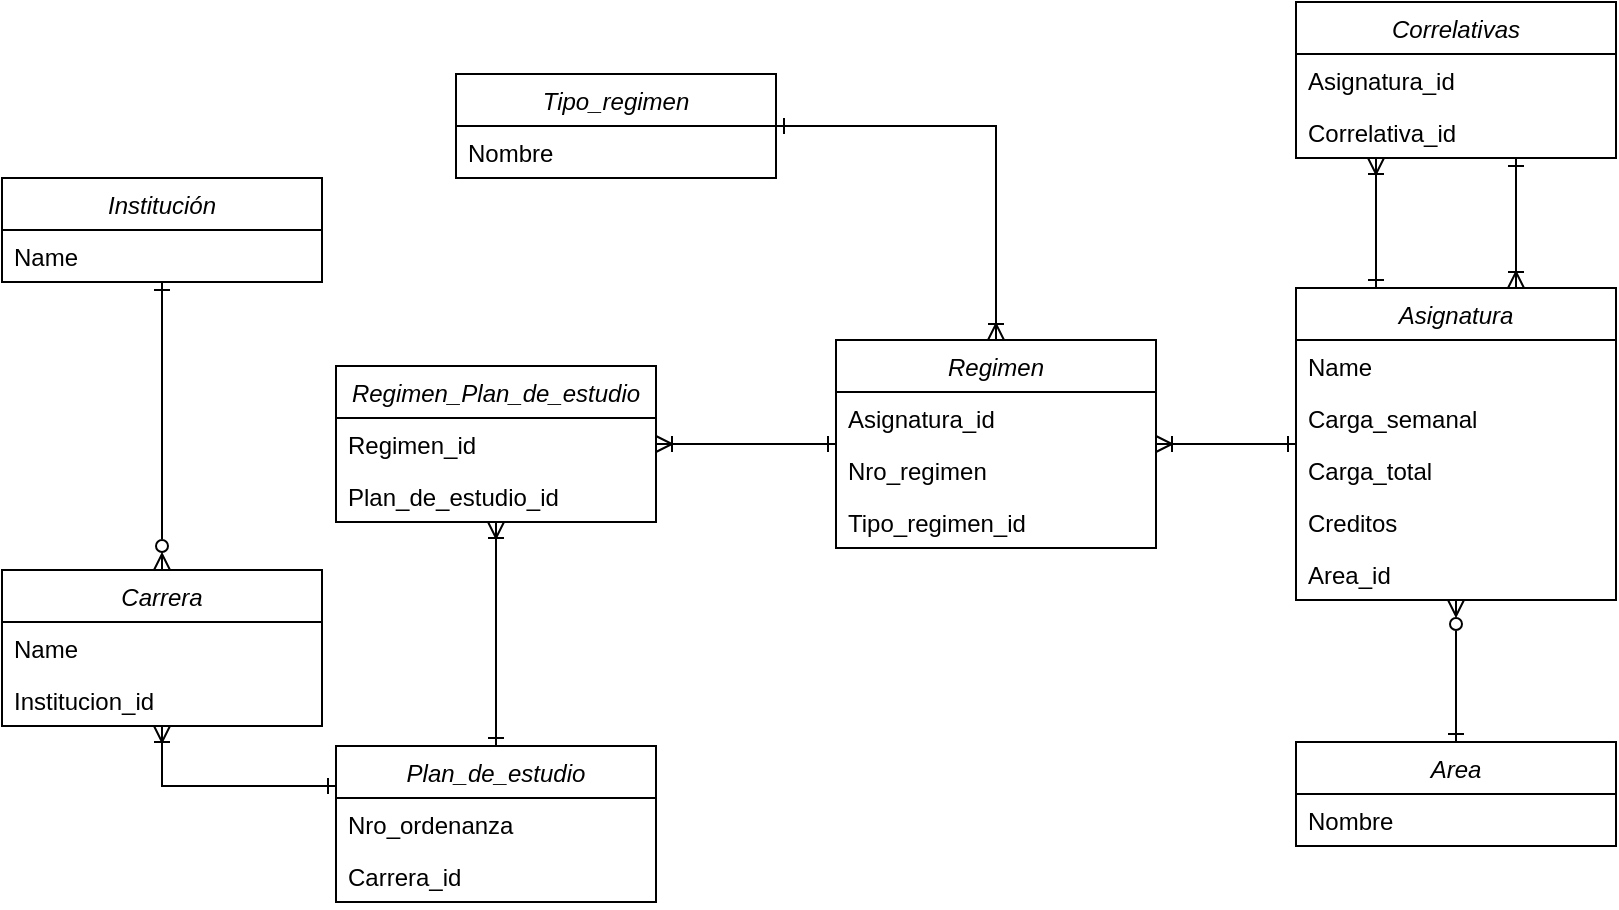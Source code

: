 <mxfile version="26.2.12">
  <diagram id="C5RBs43oDa-KdzZeNtuy" name="Page-1">
    <mxGraphModel dx="1190" dy="659" grid="1" gridSize="10" guides="1" tooltips="1" connect="1" arrows="1" fold="1" page="1" pageScale="1" pageWidth="827" pageHeight="1169" math="0" shadow="0">
      <root>
        <mxCell id="WIyWlLk6GJQsqaUBKTNV-0" />
        <mxCell id="WIyWlLk6GJQsqaUBKTNV-1" parent="WIyWlLk6GJQsqaUBKTNV-0" />
        <mxCell id="zkfFHV4jXpPFQw0GAbJ--0" value="Institución" style="swimlane;fontStyle=2;align=center;verticalAlign=top;childLayout=stackLayout;horizontal=1;startSize=26;horizontalStack=0;resizeParent=1;resizeLast=0;collapsible=1;marginBottom=0;rounded=0;shadow=0;strokeWidth=1;" parent="WIyWlLk6GJQsqaUBKTNV-1" vertex="1">
          <mxGeometry x="13" y="106" width="160" height="52" as="geometry">
            <mxRectangle x="230" y="140" width="160" height="26" as="alternateBounds" />
          </mxGeometry>
        </mxCell>
        <mxCell id="zkfFHV4jXpPFQw0GAbJ--1" value="Name" style="text;align=left;verticalAlign=top;spacingLeft=4;spacingRight=4;overflow=hidden;rotatable=0;points=[[0,0.5],[1,0.5]];portConstraint=eastwest;" parent="zkfFHV4jXpPFQw0GAbJ--0" vertex="1">
          <mxGeometry y="26" width="160" height="26" as="geometry" />
        </mxCell>
        <mxCell id="EDngCWD7X7ontjaA_0Il-33" style="edgeStyle=orthogonalEdgeStyle;rounded=0;orthogonalLoop=1;jettySize=auto;html=1;endArrow=ERone;endFill=0;startArrow=ERzeroToMany;startFill=0;" parent="WIyWlLk6GJQsqaUBKTNV-1" source="EDngCWD7X7ontjaA_0Il-1" target="zkfFHV4jXpPFQw0GAbJ--0" edge="1">
          <mxGeometry relative="1" as="geometry" />
        </mxCell>
        <mxCell id="EDngCWD7X7ontjaA_0Il-50" style="edgeStyle=orthogonalEdgeStyle;rounded=0;orthogonalLoop=1;jettySize=auto;html=1;endArrow=ERone;endFill=0;startArrow=ERoneToMany;startFill=0;" parent="WIyWlLk6GJQsqaUBKTNV-1" source="EDngCWD7X7ontjaA_0Il-1" target="EDngCWD7X7ontjaA_0Il-37" edge="1">
          <mxGeometry relative="1" as="geometry">
            <Array as="points">
              <mxPoint x="93" y="410" />
            </Array>
          </mxGeometry>
        </mxCell>
        <mxCell id="EDngCWD7X7ontjaA_0Il-1" value="Carrera" style="swimlane;fontStyle=2;align=center;verticalAlign=top;childLayout=stackLayout;horizontal=1;startSize=26;horizontalStack=0;resizeParent=1;resizeLast=0;collapsible=1;marginBottom=0;rounded=0;shadow=0;strokeWidth=1;" parent="WIyWlLk6GJQsqaUBKTNV-1" vertex="1">
          <mxGeometry x="13" y="302" width="160" height="78" as="geometry">
            <mxRectangle x="230" y="140" width="160" height="26" as="alternateBounds" />
          </mxGeometry>
        </mxCell>
        <mxCell id="EDngCWD7X7ontjaA_0Il-2" value="Name" style="text;align=left;verticalAlign=top;spacingLeft=4;spacingRight=4;overflow=hidden;rotatable=0;points=[[0,0.5],[1,0.5]];portConstraint=eastwest;" parent="EDngCWD7X7ontjaA_0Il-1" vertex="1">
          <mxGeometry y="26" width="160" height="26" as="geometry" />
        </mxCell>
        <mxCell id="EDngCWD7X7ontjaA_0Il-92" value="Institucion_id" style="text;align=left;verticalAlign=top;spacingLeft=4;spacingRight=4;overflow=hidden;rotatable=0;points=[[0,0.5],[1,0.5]];portConstraint=eastwest;" parent="EDngCWD7X7ontjaA_0Il-1" vertex="1">
          <mxGeometry y="52" width="160" height="26" as="geometry" />
        </mxCell>
        <mxCell id="EDngCWD7X7ontjaA_0Il-46" style="edgeStyle=orthogonalEdgeStyle;rounded=0;orthogonalLoop=1;jettySize=auto;html=1;endArrow=ERone;endFill=0;startArrow=ERzeroToMany;startFill=0;" parent="WIyWlLk6GJQsqaUBKTNV-1" source="EDngCWD7X7ontjaA_0Il-5" target="EDngCWD7X7ontjaA_0Il-29" edge="1">
          <mxGeometry relative="1" as="geometry">
            <Array as="points">
              <mxPoint x="740" y="179" />
              <mxPoint x="740" y="384" />
            </Array>
          </mxGeometry>
        </mxCell>
        <mxCell id="EDngCWD7X7ontjaA_0Il-54" style="edgeStyle=orthogonalEdgeStyle;rounded=0;orthogonalLoop=1;jettySize=auto;html=1;endArrow=ERoneToMany;endFill=0;startArrow=ERone;startFill=0;" parent="WIyWlLk6GJQsqaUBKTNV-1" source="EDngCWD7X7ontjaA_0Il-5" target="EDngCWD7X7ontjaA_0Il-11" edge="1">
          <mxGeometry relative="1" as="geometry">
            <Array as="points">
              <mxPoint x="700" y="118" />
              <mxPoint x="700" y="118" />
            </Array>
          </mxGeometry>
        </mxCell>
        <mxCell id="EDngCWD7X7ontjaA_0Il-62" style="edgeStyle=orthogonalEdgeStyle;rounded=0;orthogonalLoop=1;jettySize=auto;html=1;startArrow=ERone;startFill=0;endArrow=ERoneToMany;endFill=0;" parent="WIyWlLk6GJQsqaUBKTNV-1" source="EDngCWD7X7ontjaA_0Il-5" target="EDngCWD7X7ontjaA_0Il-42" edge="1">
          <mxGeometry relative="1" as="geometry" />
        </mxCell>
        <mxCell id="EDngCWD7X7ontjaA_0Il-5" value="Asignatura" style="swimlane;fontStyle=2;align=center;verticalAlign=top;childLayout=stackLayout;horizontal=1;startSize=26;horizontalStack=0;resizeParent=1;resizeLast=0;collapsible=1;marginBottom=0;rounded=0;shadow=0;strokeWidth=1;" parent="WIyWlLk6GJQsqaUBKTNV-1" vertex="1">
          <mxGeometry x="660" y="161" width="160" height="156" as="geometry">
            <mxRectangle x="230" y="140" width="160" height="26" as="alternateBounds" />
          </mxGeometry>
        </mxCell>
        <mxCell id="EDngCWD7X7ontjaA_0Il-6" value="Name" style="text;align=left;verticalAlign=top;spacingLeft=4;spacingRight=4;overflow=hidden;rotatable=0;points=[[0,0.5],[1,0.5]];portConstraint=eastwest;" parent="EDngCWD7X7ontjaA_0Il-5" vertex="1">
          <mxGeometry y="26" width="160" height="26" as="geometry" />
        </mxCell>
        <mxCell id="EDngCWD7X7ontjaA_0Il-7" value="Carga_semanal" style="text;align=left;verticalAlign=top;spacingLeft=4;spacingRight=4;overflow=hidden;rotatable=0;points=[[0,0.5],[1,0.5]];portConstraint=eastwest;rounded=0;shadow=0;html=0;" parent="EDngCWD7X7ontjaA_0Il-5" vertex="1">
          <mxGeometry y="52" width="160" height="26" as="geometry" />
        </mxCell>
        <mxCell id="EDngCWD7X7ontjaA_0Il-8" value="Carga_total&#xa;" style="text;align=left;verticalAlign=top;spacingLeft=4;spacingRight=4;overflow=hidden;rotatable=0;points=[[0,0.5],[1,0.5]];portConstraint=eastwest;rounded=0;shadow=0;html=0;" parent="EDngCWD7X7ontjaA_0Il-5" vertex="1">
          <mxGeometry y="78" width="160" height="26" as="geometry" />
        </mxCell>
        <mxCell id="EDngCWD7X7ontjaA_0Il-9" value="Creditos" style="text;align=left;verticalAlign=top;spacingLeft=4;spacingRight=4;overflow=hidden;rotatable=0;points=[[0,0.5],[1,0.5]];portConstraint=eastwest;rounded=0;shadow=0;html=0;" parent="EDngCWD7X7ontjaA_0Il-5" vertex="1">
          <mxGeometry y="104" width="160" height="26" as="geometry" />
        </mxCell>
        <mxCell id="EDngCWD7X7ontjaA_0Il-10" value="Area_id" style="text;align=left;verticalAlign=top;spacingLeft=4;spacingRight=4;overflow=hidden;rotatable=0;points=[[0,0.5],[1,0.5]];portConstraint=eastwest;rounded=0;shadow=0;html=0;" parent="EDngCWD7X7ontjaA_0Il-5" vertex="1">
          <mxGeometry y="130" width="160" height="26" as="geometry" />
        </mxCell>
        <mxCell id="EDngCWD7X7ontjaA_0Il-56" style="edgeStyle=orthogonalEdgeStyle;rounded=0;orthogonalLoop=1;jettySize=auto;html=1;startArrow=ERone;startFill=0;endArrow=ERoneToMany;endFill=0;" parent="WIyWlLk6GJQsqaUBKTNV-1" source="EDngCWD7X7ontjaA_0Il-11" target="EDngCWD7X7ontjaA_0Il-5" edge="1">
          <mxGeometry relative="1" as="geometry">
            <Array as="points">
              <mxPoint x="770" y="118" />
              <mxPoint x="770" y="118" />
            </Array>
          </mxGeometry>
        </mxCell>
        <mxCell id="EDngCWD7X7ontjaA_0Il-11" value="Correlativas" style="swimlane;fontStyle=2;align=center;verticalAlign=top;childLayout=stackLayout;horizontal=1;startSize=26;horizontalStack=0;resizeParent=1;resizeLast=0;collapsible=1;marginBottom=0;rounded=0;shadow=0;strokeWidth=1;" parent="WIyWlLk6GJQsqaUBKTNV-1" vertex="1">
          <mxGeometry x="660" y="18" width="160" height="78" as="geometry">
            <mxRectangle x="230" y="140" width="160" height="26" as="alternateBounds" />
          </mxGeometry>
        </mxCell>
        <mxCell id="EDngCWD7X7ontjaA_0Il-12" value="Asignatura_id" style="text;align=left;verticalAlign=top;spacingLeft=4;spacingRight=4;overflow=hidden;rotatable=0;points=[[0,0.5],[1,0.5]];portConstraint=eastwest;" parent="EDngCWD7X7ontjaA_0Il-11" vertex="1">
          <mxGeometry y="26" width="160" height="26" as="geometry" />
        </mxCell>
        <mxCell id="EDngCWD7X7ontjaA_0Il-23" value="Correlativa_id" style="text;align=left;verticalAlign=top;spacingLeft=4;spacingRight=4;overflow=hidden;rotatable=0;points=[[0,0.5],[1,0.5]];portConstraint=eastwest;" parent="EDngCWD7X7ontjaA_0Il-11" vertex="1">
          <mxGeometry y="52" width="160" height="26" as="geometry" />
        </mxCell>
        <mxCell id="EDngCWD7X7ontjaA_0Il-58" style="edgeStyle=orthogonalEdgeStyle;rounded=0;orthogonalLoop=1;jettySize=auto;html=1;startArrow=ERone;startFill=0;endArrow=ERoneToMany;endFill=0;" parent="WIyWlLk6GJQsqaUBKTNV-1" source="EDngCWD7X7ontjaA_0Il-27" target="EDngCWD7X7ontjaA_0Il-42" edge="1">
          <mxGeometry relative="1" as="geometry" />
        </mxCell>
        <mxCell id="EDngCWD7X7ontjaA_0Il-27" value="Tipo_regimen" style="swimlane;fontStyle=2;align=center;verticalAlign=top;childLayout=stackLayout;horizontal=1;startSize=26;horizontalStack=0;resizeParent=1;resizeLast=0;collapsible=1;marginBottom=0;rounded=0;shadow=0;strokeWidth=1;" parent="WIyWlLk6GJQsqaUBKTNV-1" vertex="1">
          <mxGeometry x="240" y="54" width="160" height="52" as="geometry">
            <mxRectangle x="230" y="140" width="160" height="26" as="alternateBounds" />
          </mxGeometry>
        </mxCell>
        <mxCell id="EDngCWD7X7ontjaA_0Il-28" value="Nombre" style="text;align=left;verticalAlign=top;spacingLeft=4;spacingRight=4;overflow=hidden;rotatable=0;points=[[0,0.5],[1,0.5]];portConstraint=eastwest;container=1;" parent="EDngCWD7X7ontjaA_0Il-27" vertex="1">
          <mxGeometry y="26" width="160" height="26" as="geometry" />
        </mxCell>
        <mxCell id="EDngCWD7X7ontjaA_0Il-29" value="Area" style="swimlane;fontStyle=2;align=center;verticalAlign=top;childLayout=stackLayout;horizontal=1;startSize=26;horizontalStack=0;resizeParent=1;resizeLast=0;collapsible=1;marginBottom=0;rounded=0;shadow=0;strokeWidth=1;" parent="WIyWlLk6GJQsqaUBKTNV-1" vertex="1">
          <mxGeometry x="660" y="388" width="160" height="52" as="geometry">
            <mxRectangle x="230" y="140" width="160" height="26" as="alternateBounds" />
          </mxGeometry>
        </mxCell>
        <mxCell id="EDngCWD7X7ontjaA_0Il-30" value="Nombre" style="text;align=left;verticalAlign=top;spacingLeft=4;spacingRight=4;overflow=hidden;rotatable=0;points=[[0,0.5],[1,0.5]];portConstraint=eastwest;container=1;" parent="EDngCWD7X7ontjaA_0Il-29" vertex="1">
          <mxGeometry y="26" width="160" height="26" as="geometry" />
        </mxCell>
        <mxCell id="EDngCWD7X7ontjaA_0Il-52" style="edgeStyle=orthogonalEdgeStyle;rounded=0;orthogonalLoop=1;jettySize=auto;html=1;endArrow=ERoneToMany;endFill=0;startArrow=ERone;startFill=0;" parent="WIyWlLk6GJQsqaUBKTNV-1" source="EDngCWD7X7ontjaA_0Il-37" target="EDngCWD7X7ontjaA_0Il-60" edge="1">
          <mxGeometry relative="1" as="geometry" />
        </mxCell>
        <mxCell id="EDngCWD7X7ontjaA_0Il-37" value="Plan_de_estudio" style="swimlane;fontStyle=2;align=center;verticalAlign=top;childLayout=stackLayout;horizontal=1;startSize=26;horizontalStack=0;resizeParent=1;resizeLast=0;collapsible=1;marginBottom=0;rounded=0;shadow=0;strokeWidth=1;" parent="WIyWlLk6GJQsqaUBKTNV-1" vertex="1">
          <mxGeometry x="180" y="390" width="160" height="78" as="geometry">
            <mxRectangle x="230" y="140" width="160" height="26" as="alternateBounds" />
          </mxGeometry>
        </mxCell>
        <mxCell id="EDngCWD7X7ontjaA_0Il-38" value="Nro_ordenanza" style="text;align=left;verticalAlign=top;spacingLeft=4;spacingRight=4;overflow=hidden;rotatable=0;points=[[0,0.5],[1,0.5]];portConstraint=eastwest;" parent="EDngCWD7X7ontjaA_0Il-37" vertex="1">
          <mxGeometry y="26" width="160" height="26" as="geometry" />
        </mxCell>
        <mxCell id="EDngCWD7X7ontjaA_0Il-39" value="Carrera_id" style="text;align=left;verticalAlign=top;spacingLeft=4;spacingRight=4;overflow=hidden;rotatable=0;points=[[0,0.5],[1,0.5]];portConstraint=eastwest;" parent="EDngCWD7X7ontjaA_0Il-37" vertex="1">
          <mxGeometry y="52" width="160" height="26" as="geometry" />
        </mxCell>
        <mxCell id="EDngCWD7X7ontjaA_0Il-42" value="Regimen" style="swimlane;fontStyle=2;align=center;verticalAlign=top;childLayout=stackLayout;horizontal=1;startSize=26;horizontalStack=0;resizeParent=1;resizeLast=0;collapsible=1;marginBottom=0;rounded=0;shadow=0;strokeWidth=1;" parent="WIyWlLk6GJQsqaUBKTNV-1" vertex="1">
          <mxGeometry x="430" y="187" width="160" height="104" as="geometry">
            <mxRectangle x="230" y="140" width="160" height="26" as="alternateBounds" />
          </mxGeometry>
        </mxCell>
        <mxCell id="c-9D9CcsLctljCaIdnog-1" value="Asignatura_id" style="text;align=left;verticalAlign=top;spacingLeft=4;spacingRight=4;overflow=hidden;rotatable=0;points=[[0,0.5],[1,0.5]];portConstraint=eastwest;container=1;" vertex="1" parent="EDngCWD7X7ontjaA_0Il-42">
          <mxGeometry y="26" width="160" height="52" as="geometry">
            <mxRectangle y="26" width="160" height="30" as="alternateBounds" />
          </mxGeometry>
        </mxCell>
        <mxCell id="EDngCWD7X7ontjaA_0Il-43" value="Nro_regimen" style="text;align=left;verticalAlign=top;spacingLeft=4;spacingRight=4;overflow=hidden;rotatable=0;points=[[0,0.5],[1,0.5]];portConstraint=eastwest;container=1;" parent="c-9D9CcsLctljCaIdnog-1" vertex="1">
          <mxGeometry y="26" width="160" height="26" as="geometry" />
        </mxCell>
        <mxCell id="EDngCWD7X7ontjaA_0Il-95" value="Tipo_regimen_id" style="text;align=left;verticalAlign=top;spacingLeft=4;spacingRight=4;overflow=hidden;rotatable=0;points=[[0,0.5],[1,0.5]];portConstraint=eastwest;container=1;" parent="EDngCWD7X7ontjaA_0Il-42" vertex="1">
          <mxGeometry y="78" width="160" height="26" as="geometry" />
        </mxCell>
        <mxCell id="c-9D9CcsLctljCaIdnog-2" style="edgeStyle=orthogonalEdgeStyle;rounded=0;orthogonalLoop=1;jettySize=auto;html=1;endArrow=ERone;endFill=0;startArrow=ERoneToMany;startFill=0;" edge="1" parent="WIyWlLk6GJQsqaUBKTNV-1" source="EDngCWD7X7ontjaA_0Il-60" target="EDngCWD7X7ontjaA_0Il-42">
          <mxGeometry relative="1" as="geometry" />
        </mxCell>
        <mxCell id="EDngCWD7X7ontjaA_0Il-60" value="Regimen_Plan_de_estudio" style="swimlane;fontStyle=2;align=center;verticalAlign=top;childLayout=stackLayout;horizontal=1;startSize=26;horizontalStack=0;resizeParent=1;resizeLast=0;collapsible=1;marginBottom=0;rounded=0;shadow=0;strokeWidth=1;" parent="WIyWlLk6GJQsqaUBKTNV-1" vertex="1">
          <mxGeometry x="180" y="200" width="160" height="78" as="geometry">
            <mxRectangle x="230" y="140" width="160" height="26" as="alternateBounds" />
          </mxGeometry>
        </mxCell>
        <mxCell id="EDngCWD7X7ontjaA_0Il-63" value="Regimen_id" style="text;align=left;verticalAlign=top;spacingLeft=4;spacingRight=4;overflow=hidden;rotatable=0;points=[[0,0.5],[1,0.5]];portConstraint=eastwest;container=1;" parent="EDngCWD7X7ontjaA_0Il-60" vertex="1">
          <mxGeometry y="26" width="160" height="26" as="geometry" />
        </mxCell>
        <mxCell id="EDngCWD7X7ontjaA_0Il-96" value="Plan_de_estudio_id" style="text;align=left;verticalAlign=top;spacingLeft=4;spacingRight=4;overflow=hidden;rotatable=0;points=[[0,0.5],[1,0.5]];portConstraint=eastwest;container=1;" parent="EDngCWD7X7ontjaA_0Il-60" vertex="1">
          <mxGeometry y="52" width="160" height="26" as="geometry" />
        </mxCell>
      </root>
    </mxGraphModel>
  </diagram>
</mxfile>
